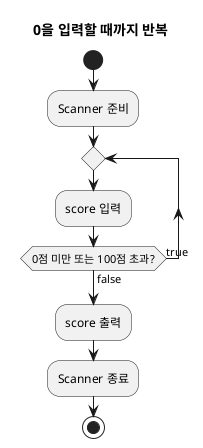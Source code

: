 @startuml

title 0을 입력할 때까지 반복


start

:Scanner 준비;

repeat
  :score 입력;
repeat while(0점 미만 또는 100점 초과?) is (true) not (false)

:score 출력;

:Scanner 종료;

stop

@enduml

